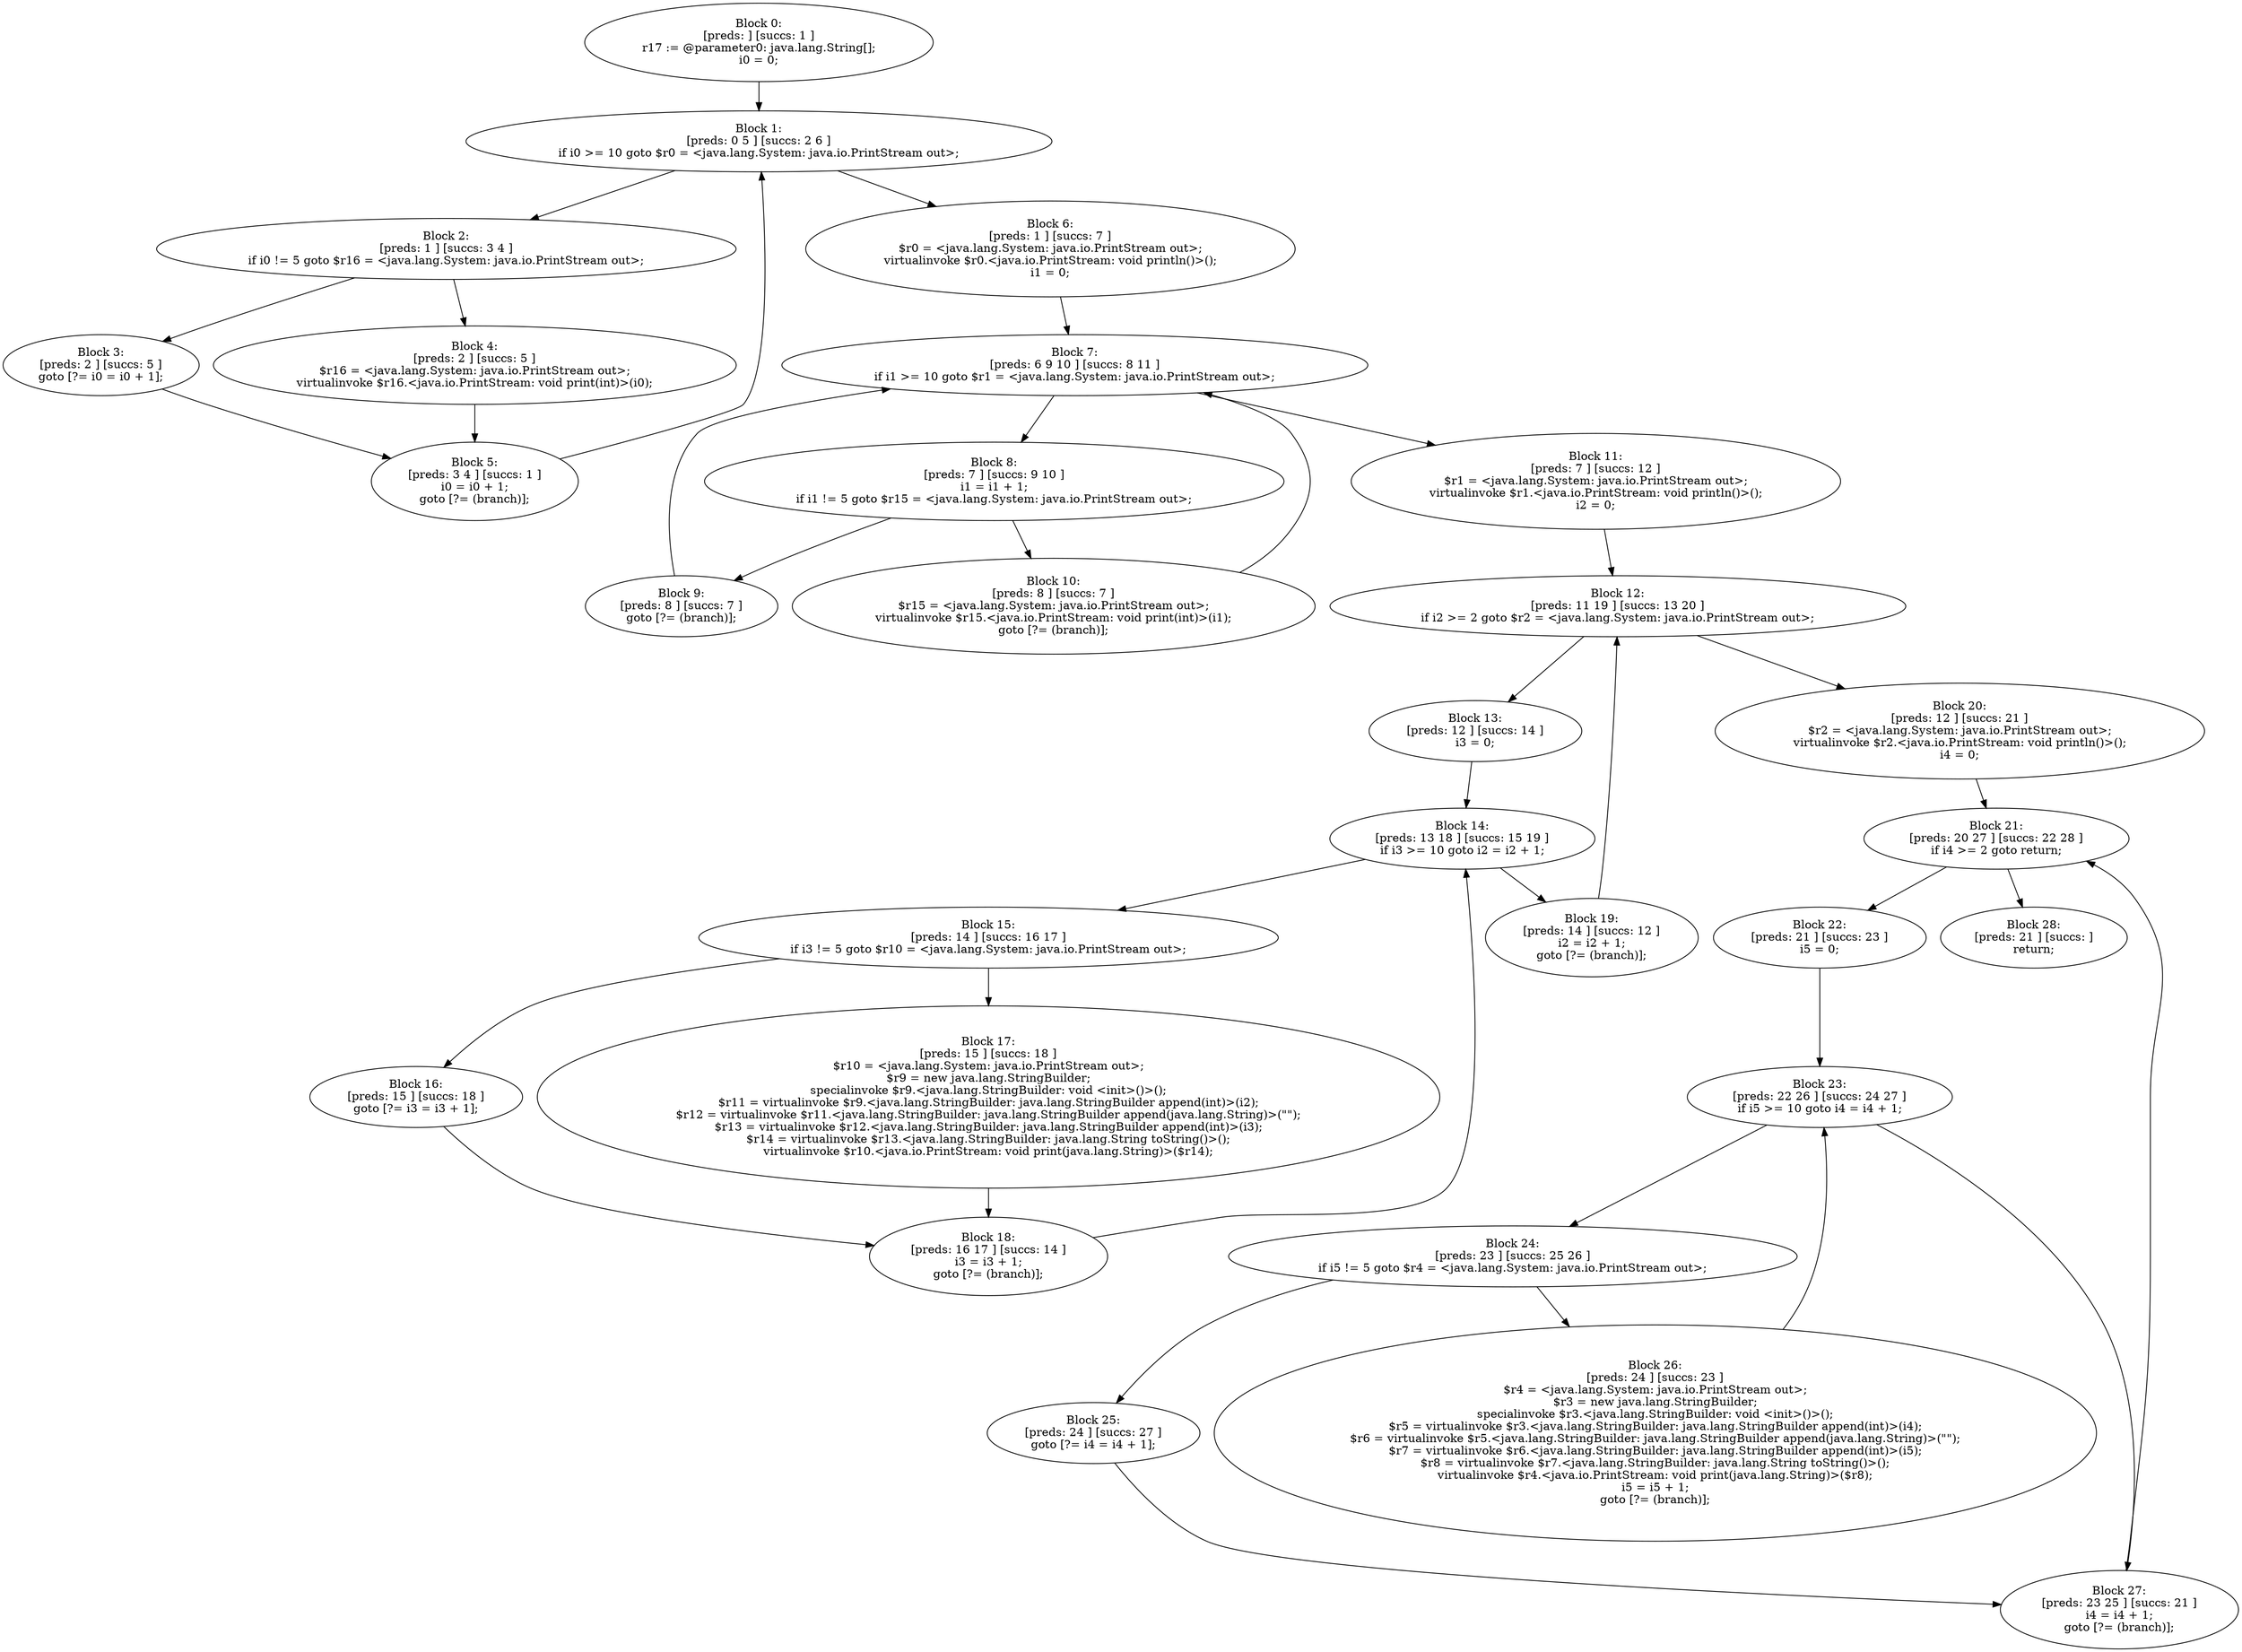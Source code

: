 digraph "unitGraph" {
    "Block 0:
[preds: ] [succs: 1 ]
r17 := @parameter0: java.lang.String[];
i0 = 0;
"
    "Block 1:
[preds: 0 5 ] [succs: 2 6 ]
if i0 >= 10 goto $r0 = <java.lang.System: java.io.PrintStream out>;
"
    "Block 2:
[preds: 1 ] [succs: 3 4 ]
if i0 != 5 goto $r16 = <java.lang.System: java.io.PrintStream out>;
"
    "Block 3:
[preds: 2 ] [succs: 5 ]
goto [?= i0 = i0 + 1];
"
    "Block 4:
[preds: 2 ] [succs: 5 ]
$r16 = <java.lang.System: java.io.PrintStream out>;
virtualinvoke $r16.<java.io.PrintStream: void print(int)>(i0);
"
    "Block 5:
[preds: 3 4 ] [succs: 1 ]
i0 = i0 + 1;
goto [?= (branch)];
"
    "Block 6:
[preds: 1 ] [succs: 7 ]
$r0 = <java.lang.System: java.io.PrintStream out>;
virtualinvoke $r0.<java.io.PrintStream: void println()>();
i1 = 0;
"
    "Block 7:
[preds: 6 9 10 ] [succs: 8 11 ]
if i1 >= 10 goto $r1 = <java.lang.System: java.io.PrintStream out>;
"
    "Block 8:
[preds: 7 ] [succs: 9 10 ]
i1 = i1 + 1;
if i1 != 5 goto $r15 = <java.lang.System: java.io.PrintStream out>;
"
    "Block 9:
[preds: 8 ] [succs: 7 ]
goto [?= (branch)];
"
    "Block 10:
[preds: 8 ] [succs: 7 ]
$r15 = <java.lang.System: java.io.PrintStream out>;
virtualinvoke $r15.<java.io.PrintStream: void print(int)>(i1);
goto [?= (branch)];
"
    "Block 11:
[preds: 7 ] [succs: 12 ]
$r1 = <java.lang.System: java.io.PrintStream out>;
virtualinvoke $r1.<java.io.PrintStream: void println()>();
i2 = 0;
"
    "Block 12:
[preds: 11 19 ] [succs: 13 20 ]
if i2 >= 2 goto $r2 = <java.lang.System: java.io.PrintStream out>;
"
    "Block 13:
[preds: 12 ] [succs: 14 ]
i3 = 0;
"
    "Block 14:
[preds: 13 18 ] [succs: 15 19 ]
if i3 >= 10 goto i2 = i2 + 1;
"
    "Block 15:
[preds: 14 ] [succs: 16 17 ]
if i3 != 5 goto $r10 = <java.lang.System: java.io.PrintStream out>;
"
    "Block 16:
[preds: 15 ] [succs: 18 ]
goto [?= i3 = i3 + 1];
"
    "Block 17:
[preds: 15 ] [succs: 18 ]
$r10 = <java.lang.System: java.io.PrintStream out>;
$r9 = new java.lang.StringBuilder;
specialinvoke $r9.<java.lang.StringBuilder: void <init>()>();
$r11 = virtualinvoke $r9.<java.lang.StringBuilder: java.lang.StringBuilder append(int)>(i2);
$r12 = virtualinvoke $r11.<java.lang.StringBuilder: java.lang.StringBuilder append(java.lang.String)>(\"\");
$r13 = virtualinvoke $r12.<java.lang.StringBuilder: java.lang.StringBuilder append(int)>(i3);
$r14 = virtualinvoke $r13.<java.lang.StringBuilder: java.lang.String toString()>();
virtualinvoke $r10.<java.io.PrintStream: void print(java.lang.String)>($r14);
"
    "Block 18:
[preds: 16 17 ] [succs: 14 ]
i3 = i3 + 1;
goto [?= (branch)];
"
    "Block 19:
[preds: 14 ] [succs: 12 ]
i2 = i2 + 1;
goto [?= (branch)];
"
    "Block 20:
[preds: 12 ] [succs: 21 ]
$r2 = <java.lang.System: java.io.PrintStream out>;
virtualinvoke $r2.<java.io.PrintStream: void println()>();
i4 = 0;
"
    "Block 21:
[preds: 20 27 ] [succs: 22 28 ]
if i4 >= 2 goto return;
"
    "Block 22:
[preds: 21 ] [succs: 23 ]
i5 = 0;
"
    "Block 23:
[preds: 22 26 ] [succs: 24 27 ]
if i5 >= 10 goto i4 = i4 + 1;
"
    "Block 24:
[preds: 23 ] [succs: 25 26 ]
if i5 != 5 goto $r4 = <java.lang.System: java.io.PrintStream out>;
"
    "Block 25:
[preds: 24 ] [succs: 27 ]
goto [?= i4 = i4 + 1];
"
    "Block 26:
[preds: 24 ] [succs: 23 ]
$r4 = <java.lang.System: java.io.PrintStream out>;
$r3 = new java.lang.StringBuilder;
specialinvoke $r3.<java.lang.StringBuilder: void <init>()>();
$r5 = virtualinvoke $r3.<java.lang.StringBuilder: java.lang.StringBuilder append(int)>(i4);
$r6 = virtualinvoke $r5.<java.lang.StringBuilder: java.lang.StringBuilder append(java.lang.String)>(\"\");
$r7 = virtualinvoke $r6.<java.lang.StringBuilder: java.lang.StringBuilder append(int)>(i5);
$r8 = virtualinvoke $r7.<java.lang.StringBuilder: java.lang.String toString()>();
virtualinvoke $r4.<java.io.PrintStream: void print(java.lang.String)>($r8);
i5 = i5 + 1;
goto [?= (branch)];
"
    "Block 27:
[preds: 23 25 ] [succs: 21 ]
i4 = i4 + 1;
goto [?= (branch)];
"
    "Block 28:
[preds: 21 ] [succs: ]
return;
"
    "Block 0:
[preds: ] [succs: 1 ]
r17 := @parameter0: java.lang.String[];
i0 = 0;
"->"Block 1:
[preds: 0 5 ] [succs: 2 6 ]
if i0 >= 10 goto $r0 = <java.lang.System: java.io.PrintStream out>;
";
    "Block 1:
[preds: 0 5 ] [succs: 2 6 ]
if i0 >= 10 goto $r0 = <java.lang.System: java.io.PrintStream out>;
"->"Block 2:
[preds: 1 ] [succs: 3 4 ]
if i0 != 5 goto $r16 = <java.lang.System: java.io.PrintStream out>;
";
    "Block 1:
[preds: 0 5 ] [succs: 2 6 ]
if i0 >= 10 goto $r0 = <java.lang.System: java.io.PrintStream out>;
"->"Block 6:
[preds: 1 ] [succs: 7 ]
$r0 = <java.lang.System: java.io.PrintStream out>;
virtualinvoke $r0.<java.io.PrintStream: void println()>();
i1 = 0;
";
    "Block 2:
[preds: 1 ] [succs: 3 4 ]
if i0 != 5 goto $r16 = <java.lang.System: java.io.PrintStream out>;
"->"Block 3:
[preds: 2 ] [succs: 5 ]
goto [?= i0 = i0 + 1];
";
    "Block 2:
[preds: 1 ] [succs: 3 4 ]
if i0 != 5 goto $r16 = <java.lang.System: java.io.PrintStream out>;
"->"Block 4:
[preds: 2 ] [succs: 5 ]
$r16 = <java.lang.System: java.io.PrintStream out>;
virtualinvoke $r16.<java.io.PrintStream: void print(int)>(i0);
";
    "Block 3:
[preds: 2 ] [succs: 5 ]
goto [?= i0 = i0 + 1];
"->"Block 5:
[preds: 3 4 ] [succs: 1 ]
i0 = i0 + 1;
goto [?= (branch)];
";
    "Block 4:
[preds: 2 ] [succs: 5 ]
$r16 = <java.lang.System: java.io.PrintStream out>;
virtualinvoke $r16.<java.io.PrintStream: void print(int)>(i0);
"->"Block 5:
[preds: 3 4 ] [succs: 1 ]
i0 = i0 + 1;
goto [?= (branch)];
";
    "Block 5:
[preds: 3 4 ] [succs: 1 ]
i0 = i0 + 1;
goto [?= (branch)];
"->"Block 1:
[preds: 0 5 ] [succs: 2 6 ]
if i0 >= 10 goto $r0 = <java.lang.System: java.io.PrintStream out>;
";
    "Block 6:
[preds: 1 ] [succs: 7 ]
$r0 = <java.lang.System: java.io.PrintStream out>;
virtualinvoke $r0.<java.io.PrintStream: void println()>();
i1 = 0;
"->"Block 7:
[preds: 6 9 10 ] [succs: 8 11 ]
if i1 >= 10 goto $r1 = <java.lang.System: java.io.PrintStream out>;
";
    "Block 7:
[preds: 6 9 10 ] [succs: 8 11 ]
if i1 >= 10 goto $r1 = <java.lang.System: java.io.PrintStream out>;
"->"Block 8:
[preds: 7 ] [succs: 9 10 ]
i1 = i1 + 1;
if i1 != 5 goto $r15 = <java.lang.System: java.io.PrintStream out>;
";
    "Block 7:
[preds: 6 9 10 ] [succs: 8 11 ]
if i1 >= 10 goto $r1 = <java.lang.System: java.io.PrintStream out>;
"->"Block 11:
[preds: 7 ] [succs: 12 ]
$r1 = <java.lang.System: java.io.PrintStream out>;
virtualinvoke $r1.<java.io.PrintStream: void println()>();
i2 = 0;
";
    "Block 8:
[preds: 7 ] [succs: 9 10 ]
i1 = i1 + 1;
if i1 != 5 goto $r15 = <java.lang.System: java.io.PrintStream out>;
"->"Block 9:
[preds: 8 ] [succs: 7 ]
goto [?= (branch)];
";
    "Block 8:
[preds: 7 ] [succs: 9 10 ]
i1 = i1 + 1;
if i1 != 5 goto $r15 = <java.lang.System: java.io.PrintStream out>;
"->"Block 10:
[preds: 8 ] [succs: 7 ]
$r15 = <java.lang.System: java.io.PrintStream out>;
virtualinvoke $r15.<java.io.PrintStream: void print(int)>(i1);
goto [?= (branch)];
";
    "Block 9:
[preds: 8 ] [succs: 7 ]
goto [?= (branch)];
"->"Block 7:
[preds: 6 9 10 ] [succs: 8 11 ]
if i1 >= 10 goto $r1 = <java.lang.System: java.io.PrintStream out>;
";
    "Block 10:
[preds: 8 ] [succs: 7 ]
$r15 = <java.lang.System: java.io.PrintStream out>;
virtualinvoke $r15.<java.io.PrintStream: void print(int)>(i1);
goto [?= (branch)];
"->"Block 7:
[preds: 6 9 10 ] [succs: 8 11 ]
if i1 >= 10 goto $r1 = <java.lang.System: java.io.PrintStream out>;
";
    "Block 11:
[preds: 7 ] [succs: 12 ]
$r1 = <java.lang.System: java.io.PrintStream out>;
virtualinvoke $r1.<java.io.PrintStream: void println()>();
i2 = 0;
"->"Block 12:
[preds: 11 19 ] [succs: 13 20 ]
if i2 >= 2 goto $r2 = <java.lang.System: java.io.PrintStream out>;
";
    "Block 12:
[preds: 11 19 ] [succs: 13 20 ]
if i2 >= 2 goto $r2 = <java.lang.System: java.io.PrintStream out>;
"->"Block 13:
[preds: 12 ] [succs: 14 ]
i3 = 0;
";
    "Block 12:
[preds: 11 19 ] [succs: 13 20 ]
if i2 >= 2 goto $r2 = <java.lang.System: java.io.PrintStream out>;
"->"Block 20:
[preds: 12 ] [succs: 21 ]
$r2 = <java.lang.System: java.io.PrintStream out>;
virtualinvoke $r2.<java.io.PrintStream: void println()>();
i4 = 0;
";
    "Block 13:
[preds: 12 ] [succs: 14 ]
i3 = 0;
"->"Block 14:
[preds: 13 18 ] [succs: 15 19 ]
if i3 >= 10 goto i2 = i2 + 1;
";
    "Block 14:
[preds: 13 18 ] [succs: 15 19 ]
if i3 >= 10 goto i2 = i2 + 1;
"->"Block 15:
[preds: 14 ] [succs: 16 17 ]
if i3 != 5 goto $r10 = <java.lang.System: java.io.PrintStream out>;
";
    "Block 14:
[preds: 13 18 ] [succs: 15 19 ]
if i3 >= 10 goto i2 = i2 + 1;
"->"Block 19:
[preds: 14 ] [succs: 12 ]
i2 = i2 + 1;
goto [?= (branch)];
";
    "Block 15:
[preds: 14 ] [succs: 16 17 ]
if i3 != 5 goto $r10 = <java.lang.System: java.io.PrintStream out>;
"->"Block 16:
[preds: 15 ] [succs: 18 ]
goto [?= i3 = i3 + 1];
";
    "Block 15:
[preds: 14 ] [succs: 16 17 ]
if i3 != 5 goto $r10 = <java.lang.System: java.io.PrintStream out>;
"->"Block 17:
[preds: 15 ] [succs: 18 ]
$r10 = <java.lang.System: java.io.PrintStream out>;
$r9 = new java.lang.StringBuilder;
specialinvoke $r9.<java.lang.StringBuilder: void <init>()>();
$r11 = virtualinvoke $r9.<java.lang.StringBuilder: java.lang.StringBuilder append(int)>(i2);
$r12 = virtualinvoke $r11.<java.lang.StringBuilder: java.lang.StringBuilder append(java.lang.String)>(\"\");
$r13 = virtualinvoke $r12.<java.lang.StringBuilder: java.lang.StringBuilder append(int)>(i3);
$r14 = virtualinvoke $r13.<java.lang.StringBuilder: java.lang.String toString()>();
virtualinvoke $r10.<java.io.PrintStream: void print(java.lang.String)>($r14);
";
    "Block 16:
[preds: 15 ] [succs: 18 ]
goto [?= i3 = i3 + 1];
"->"Block 18:
[preds: 16 17 ] [succs: 14 ]
i3 = i3 + 1;
goto [?= (branch)];
";
    "Block 17:
[preds: 15 ] [succs: 18 ]
$r10 = <java.lang.System: java.io.PrintStream out>;
$r9 = new java.lang.StringBuilder;
specialinvoke $r9.<java.lang.StringBuilder: void <init>()>();
$r11 = virtualinvoke $r9.<java.lang.StringBuilder: java.lang.StringBuilder append(int)>(i2);
$r12 = virtualinvoke $r11.<java.lang.StringBuilder: java.lang.StringBuilder append(java.lang.String)>(\"\");
$r13 = virtualinvoke $r12.<java.lang.StringBuilder: java.lang.StringBuilder append(int)>(i3);
$r14 = virtualinvoke $r13.<java.lang.StringBuilder: java.lang.String toString()>();
virtualinvoke $r10.<java.io.PrintStream: void print(java.lang.String)>($r14);
"->"Block 18:
[preds: 16 17 ] [succs: 14 ]
i3 = i3 + 1;
goto [?= (branch)];
";
    "Block 18:
[preds: 16 17 ] [succs: 14 ]
i3 = i3 + 1;
goto [?= (branch)];
"->"Block 14:
[preds: 13 18 ] [succs: 15 19 ]
if i3 >= 10 goto i2 = i2 + 1;
";
    "Block 19:
[preds: 14 ] [succs: 12 ]
i2 = i2 + 1;
goto [?= (branch)];
"->"Block 12:
[preds: 11 19 ] [succs: 13 20 ]
if i2 >= 2 goto $r2 = <java.lang.System: java.io.PrintStream out>;
";
    "Block 20:
[preds: 12 ] [succs: 21 ]
$r2 = <java.lang.System: java.io.PrintStream out>;
virtualinvoke $r2.<java.io.PrintStream: void println()>();
i4 = 0;
"->"Block 21:
[preds: 20 27 ] [succs: 22 28 ]
if i4 >= 2 goto return;
";
    "Block 21:
[preds: 20 27 ] [succs: 22 28 ]
if i4 >= 2 goto return;
"->"Block 22:
[preds: 21 ] [succs: 23 ]
i5 = 0;
";
    "Block 21:
[preds: 20 27 ] [succs: 22 28 ]
if i4 >= 2 goto return;
"->"Block 28:
[preds: 21 ] [succs: ]
return;
";
    "Block 22:
[preds: 21 ] [succs: 23 ]
i5 = 0;
"->"Block 23:
[preds: 22 26 ] [succs: 24 27 ]
if i5 >= 10 goto i4 = i4 + 1;
";
    "Block 23:
[preds: 22 26 ] [succs: 24 27 ]
if i5 >= 10 goto i4 = i4 + 1;
"->"Block 24:
[preds: 23 ] [succs: 25 26 ]
if i5 != 5 goto $r4 = <java.lang.System: java.io.PrintStream out>;
";
    "Block 23:
[preds: 22 26 ] [succs: 24 27 ]
if i5 >= 10 goto i4 = i4 + 1;
"->"Block 27:
[preds: 23 25 ] [succs: 21 ]
i4 = i4 + 1;
goto [?= (branch)];
";
    "Block 24:
[preds: 23 ] [succs: 25 26 ]
if i5 != 5 goto $r4 = <java.lang.System: java.io.PrintStream out>;
"->"Block 25:
[preds: 24 ] [succs: 27 ]
goto [?= i4 = i4 + 1];
";
    "Block 24:
[preds: 23 ] [succs: 25 26 ]
if i5 != 5 goto $r4 = <java.lang.System: java.io.PrintStream out>;
"->"Block 26:
[preds: 24 ] [succs: 23 ]
$r4 = <java.lang.System: java.io.PrintStream out>;
$r3 = new java.lang.StringBuilder;
specialinvoke $r3.<java.lang.StringBuilder: void <init>()>();
$r5 = virtualinvoke $r3.<java.lang.StringBuilder: java.lang.StringBuilder append(int)>(i4);
$r6 = virtualinvoke $r5.<java.lang.StringBuilder: java.lang.StringBuilder append(java.lang.String)>(\"\");
$r7 = virtualinvoke $r6.<java.lang.StringBuilder: java.lang.StringBuilder append(int)>(i5);
$r8 = virtualinvoke $r7.<java.lang.StringBuilder: java.lang.String toString()>();
virtualinvoke $r4.<java.io.PrintStream: void print(java.lang.String)>($r8);
i5 = i5 + 1;
goto [?= (branch)];
";
    "Block 25:
[preds: 24 ] [succs: 27 ]
goto [?= i4 = i4 + 1];
"->"Block 27:
[preds: 23 25 ] [succs: 21 ]
i4 = i4 + 1;
goto [?= (branch)];
";
    "Block 26:
[preds: 24 ] [succs: 23 ]
$r4 = <java.lang.System: java.io.PrintStream out>;
$r3 = new java.lang.StringBuilder;
specialinvoke $r3.<java.lang.StringBuilder: void <init>()>();
$r5 = virtualinvoke $r3.<java.lang.StringBuilder: java.lang.StringBuilder append(int)>(i4);
$r6 = virtualinvoke $r5.<java.lang.StringBuilder: java.lang.StringBuilder append(java.lang.String)>(\"\");
$r7 = virtualinvoke $r6.<java.lang.StringBuilder: java.lang.StringBuilder append(int)>(i5);
$r8 = virtualinvoke $r7.<java.lang.StringBuilder: java.lang.String toString()>();
virtualinvoke $r4.<java.io.PrintStream: void print(java.lang.String)>($r8);
i5 = i5 + 1;
goto [?= (branch)];
"->"Block 23:
[preds: 22 26 ] [succs: 24 27 ]
if i5 >= 10 goto i4 = i4 + 1;
";
    "Block 27:
[preds: 23 25 ] [succs: 21 ]
i4 = i4 + 1;
goto [?= (branch)];
"->"Block 21:
[preds: 20 27 ] [succs: 22 28 ]
if i4 >= 2 goto return;
";
}
